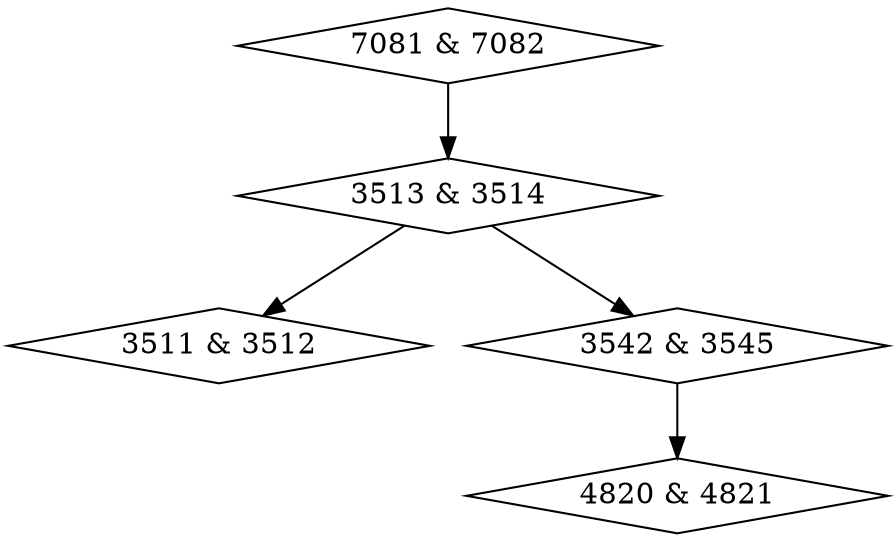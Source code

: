 digraph {
0 [label = "3511 & 3512", shape = diamond];
1 [label = "3513 & 3514", shape = diamond];
2 [label = "3542 & 3545", shape = diamond];
3 [label = "4820 & 4821", shape = diamond];
4 [label = "7081 & 7082", shape = diamond];
1->0;
1->2;
2->3;
4->1;
}
